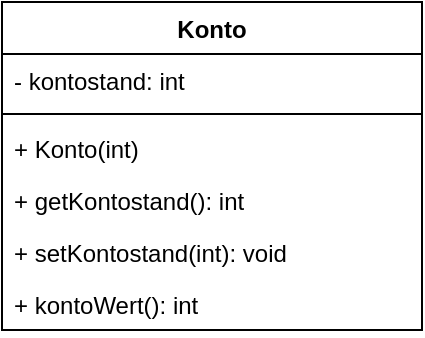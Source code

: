 <mxfile>
    <diagram name="Konto" id="0cNxYirCoF3FAIngxuJC">
        <mxGraphModel dx="1293" dy="518" grid="1" gridSize="10" guides="1" tooltips="1" connect="1" arrows="1" fold="1" page="1" pageScale="1" pageWidth="827" pageHeight="1169" math="0" shadow="0">
            <root>
                <mxCell id="2RfNIHYXHJ-OlTvXYvh6-0"/>
                <mxCell id="2RfNIHYXHJ-OlTvXYvh6-1" parent="2RfNIHYXHJ-OlTvXYvh6-0"/>
                <mxCell id="2RfNIHYXHJ-OlTvXYvh6-2" value="Konto" style="swimlane;fontStyle=1;align=center;verticalAlign=top;childLayout=stackLayout;horizontal=1;startSize=26;horizontalStack=0;resizeParent=1;resizeParentMax=0;resizeLast=0;collapsible=1;marginBottom=0;" parent="2RfNIHYXHJ-OlTvXYvh6-1" vertex="1">
                    <mxGeometry x="280" y="80" width="210" height="164" as="geometry">
                        <mxRectangle x="500" y="110" width="100" height="26" as="alternateBounds"/>
                    </mxGeometry>
                </mxCell>
                <mxCell id="2RfNIHYXHJ-OlTvXYvh6-5" value="- kontostand: int" style="text;strokeColor=none;fillColor=none;align=left;verticalAlign=top;spacingLeft=4;spacingRight=4;overflow=hidden;rotatable=0;points=[[0,0.5],[1,0.5]];portConstraint=eastwest;" parent="2RfNIHYXHJ-OlTvXYvh6-2" vertex="1">
                    <mxGeometry y="26" width="210" height="26" as="geometry"/>
                </mxCell>
                <mxCell id="2RfNIHYXHJ-OlTvXYvh6-6" value="" style="line;strokeWidth=1;fillColor=none;align=left;verticalAlign=middle;spacingTop=-1;spacingLeft=3;spacingRight=3;rotatable=0;labelPosition=right;points=[];portConstraint=eastwest;" parent="2RfNIHYXHJ-OlTvXYvh6-2" vertex="1">
                    <mxGeometry y="52" width="210" height="8" as="geometry"/>
                </mxCell>
                <mxCell id="2RfNIHYXHJ-OlTvXYvh6-7" value="+ Konto(int)" style="text;strokeColor=none;fillColor=none;align=left;verticalAlign=top;spacingLeft=4;spacingRight=4;overflow=hidden;rotatable=0;points=[[0,0.5],[1,0.5]];portConstraint=eastwest;" parent="2RfNIHYXHJ-OlTvXYvh6-2" vertex="1">
                    <mxGeometry y="60" width="210" height="26" as="geometry"/>
                </mxCell>
                <mxCell id="2RfNIHYXHJ-OlTvXYvh6-9" value="+ getKontostand(): int" style="text;strokeColor=none;fillColor=none;align=left;verticalAlign=top;spacingLeft=4;spacingRight=4;overflow=hidden;rotatable=0;points=[[0,0.5],[1,0.5]];portConstraint=eastwest;" parent="2RfNIHYXHJ-OlTvXYvh6-2" vertex="1">
                    <mxGeometry y="86" width="210" height="26" as="geometry"/>
                </mxCell>
                <mxCell id="0" value="+ setKontostand(int): void" style="text;strokeColor=none;fillColor=none;align=left;verticalAlign=top;spacingLeft=4;spacingRight=4;overflow=hidden;rotatable=0;points=[[0,0.5],[1,0.5]];portConstraint=eastwest;" parent="2RfNIHYXHJ-OlTvXYvh6-2" vertex="1">
                    <mxGeometry y="112" width="210" height="26" as="geometry"/>
                </mxCell>
                <mxCell id="1" value="+ kontoWert(): int" style="text;strokeColor=none;fillColor=none;align=left;verticalAlign=top;spacingLeft=4;spacingRight=4;overflow=hidden;rotatable=0;points=[[0,0.5],[1,0.5]];portConstraint=eastwest;" vertex="1" parent="2RfNIHYXHJ-OlTvXYvh6-2">
                    <mxGeometry y="138" width="210" height="26" as="geometry"/>
                </mxCell>
            </root>
        </mxGraphModel>
    </diagram>
    <diagram name="App / Konto" id="rIq06EN41jE3vTcPL47a">
        <mxGraphModel dx="1293" dy="518" grid="1" gridSize="10" guides="1" tooltips="1" connect="1" arrows="1" fold="1" page="1" pageScale="1" pageWidth="827" pageHeight="1169" math="0" shadow="0">
            <root>
                <mxCell id="-F6rtsNmkIE3war42C6L-0"/>
                <mxCell id="-F6rtsNmkIE3war42C6L-1" parent="-F6rtsNmkIE3war42C6L-0"/>
                <mxCell id="-F6rtsNmkIE3war42C6L-2" value="Konto" style="swimlane;fontStyle=1;align=center;verticalAlign=top;childLayout=stackLayout;horizontal=1;startSize=26;horizontalStack=0;resizeParent=1;resizeParentMax=0;resizeLast=0;collapsible=1;marginBottom=0;" parent="-F6rtsNmkIE3war42C6L-1" vertex="1">
                    <mxGeometry x="280" y="120" width="210" height="138" as="geometry">
                        <mxRectangle x="500" y="110" width="100" height="26" as="alternateBounds"/>
                    </mxGeometry>
                </mxCell>
                <mxCell id="-F6rtsNmkIE3war42C6L-3" value="- kontostand: int" style="text;strokeColor=none;fillColor=none;align=left;verticalAlign=top;spacingLeft=4;spacingRight=4;overflow=hidden;rotatable=0;points=[[0,0.5],[1,0.5]];portConstraint=eastwest;" parent="-F6rtsNmkIE3war42C6L-2" vertex="1">
                    <mxGeometry y="26" width="210" height="26" as="geometry"/>
                </mxCell>
                <mxCell id="-F6rtsNmkIE3war42C6L-4" value="" style="line;strokeWidth=1;fillColor=none;align=left;verticalAlign=middle;spacingTop=-1;spacingLeft=3;spacingRight=3;rotatable=0;labelPosition=right;points=[];portConstraint=eastwest;" parent="-F6rtsNmkIE3war42C6L-2" vertex="1">
                    <mxGeometry y="52" width="210" height="8" as="geometry"/>
                </mxCell>
                <mxCell id="-F6rtsNmkIE3war42C6L-5" value="+ Konto(int)" style="text;strokeColor=none;fillColor=none;align=left;verticalAlign=top;spacingLeft=4;spacingRight=4;overflow=hidden;rotatable=0;points=[[0,0.5],[1,0.5]];portConstraint=eastwest;" parent="-F6rtsNmkIE3war42C6L-2" vertex="1">
                    <mxGeometry y="60" width="210" height="26" as="geometry"/>
                </mxCell>
                <mxCell id="-F6rtsNmkIE3war42C6L-6" value="+ getKontostand(): int" style="text;strokeColor=none;fillColor=none;align=left;verticalAlign=top;spacingLeft=4;spacingRight=4;overflow=hidden;rotatable=0;points=[[0,0.5],[1,0.5]];portConstraint=eastwest;" parent="-F6rtsNmkIE3war42C6L-2" vertex="1">
                    <mxGeometry y="86" width="210" height="26" as="geometry"/>
                </mxCell>
                <mxCell id="-F6rtsNmkIE3war42C6L-7" value="+ setKontostand(int): void" style="text;strokeColor=none;fillColor=none;align=left;verticalAlign=top;spacingLeft=4;spacingRight=4;overflow=hidden;rotatable=0;points=[[0,0.5],[1,0.5]];portConstraint=eastwest;" parent="-F6rtsNmkIE3war42C6L-2" vertex="1">
                    <mxGeometry y="112" width="210" height="26" as="geometry"/>
                </mxCell>
                <mxCell id="-F6rtsNmkIE3war42C6L-8" value="App" style="swimlane;fontStyle=3;align=center;verticalAlign=top;childLayout=stackLayout;horizontal=1;startSize=26;horizontalStack=0;resizeParent=1;resizeParentMax=0;resizeLast=0;collapsible=1;marginBottom=0;" parent="-F6rtsNmkIE3war42C6L-1" vertex="1">
                    <mxGeometry x="60" y="120" width="140" height="86" as="geometry">
                        <mxRectangle x="500" y="110" width="100" height="26" as="alternateBounds"/>
                    </mxGeometry>
                </mxCell>
                <mxCell id="-F6rtsNmkIE3war42C6L-10" value="" style="line;strokeWidth=1;fillColor=none;align=left;verticalAlign=middle;spacingTop=-1;spacingLeft=3;spacingRight=3;rotatable=0;labelPosition=right;points=[];portConstraint=eastwest;" parent="-F6rtsNmkIE3war42C6L-8" vertex="1">
                    <mxGeometry y="26" width="140" height="8" as="geometry"/>
                </mxCell>
                <mxCell id="-F6rtsNmkIE3war42C6L-11" value="+ main(String[]):void" style="text;strokeColor=none;fillColor=none;align=left;verticalAlign=top;spacingLeft=4;spacingRight=4;overflow=hidden;rotatable=0;points=[[0,0.5],[1,0.5]];portConstraint=eastwest;fontStyle=4" parent="-F6rtsNmkIE3war42C6L-8" vertex="1">
                    <mxGeometry y="34" width="140" height="26" as="geometry"/>
                </mxCell>
                <mxCell id="-F6rtsNmkIE3war42C6L-12" value="- output(String): void" style="text;strokeColor=none;fillColor=none;align=left;verticalAlign=top;spacingLeft=4;spacingRight=4;overflow=hidden;rotatable=0;points=[[0,0.5],[1,0.5]];portConstraint=eastwest;fontStyle=4" parent="-F6rtsNmkIE3war42C6L-8" vertex="1">
                    <mxGeometry y="60" width="140" height="26" as="geometry"/>
                </mxCell>
                <mxCell id="-F6rtsNmkIE3war42C6L-14" value="" style="edgeStyle=none;html=1;entryX=0;entryY=0.5;entryDx=0;entryDy=0;exitX=1.006;exitY=0.188;exitDx=0;exitDy=0;exitPerimeter=0;" parent="-F6rtsNmkIE3war42C6L-1" source="-F6rtsNmkIE3war42C6L-11" target="-F6rtsNmkIE3war42C6L-3" edge="1">
                    <mxGeometry relative="1" as="geometry"/>
                </mxCell>
            </root>
        </mxGraphModel>
    </diagram>
</mxfile>